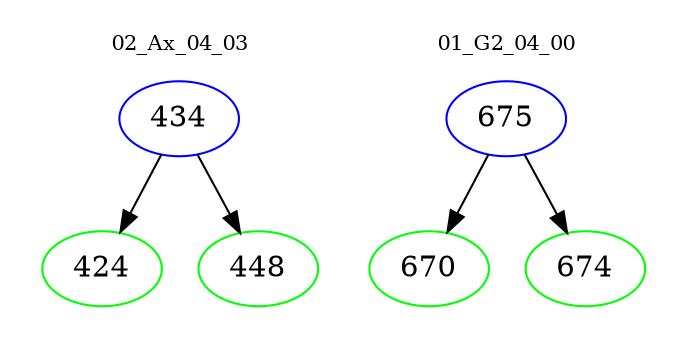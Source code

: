 digraph{
subgraph cluster_0 {
color = white
label = "02_Ax_04_03";
fontsize=10;
T0_434 [label="434", color="blue"]
T0_434 -> T0_424 [color="black"]
T0_424 [label="424", color="green"]
T0_434 -> T0_448 [color="black"]
T0_448 [label="448", color="green"]
}
subgraph cluster_1 {
color = white
label = "01_G2_04_00";
fontsize=10;
T1_675 [label="675", color="blue"]
T1_675 -> T1_670 [color="black"]
T1_670 [label="670", color="green"]
T1_675 -> T1_674 [color="black"]
T1_674 [label="674", color="green"]
}
}
